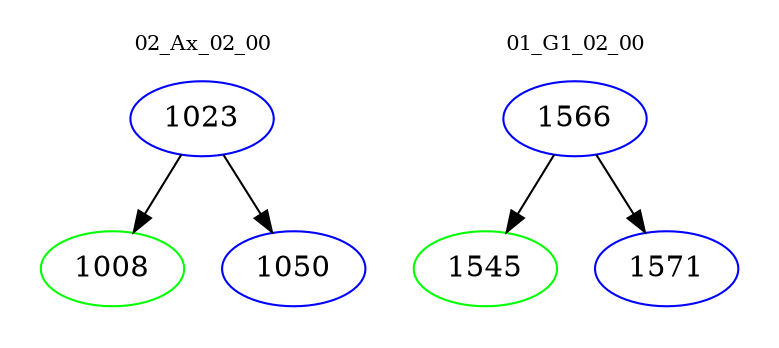 digraph{
subgraph cluster_0 {
color = white
label = "02_Ax_02_00";
fontsize=10;
T0_1023 [label="1023", color="blue"]
T0_1023 -> T0_1008 [color="black"]
T0_1008 [label="1008", color="green"]
T0_1023 -> T0_1050 [color="black"]
T0_1050 [label="1050", color="blue"]
}
subgraph cluster_1 {
color = white
label = "01_G1_02_00";
fontsize=10;
T1_1566 [label="1566", color="blue"]
T1_1566 -> T1_1545 [color="black"]
T1_1545 [label="1545", color="green"]
T1_1566 -> T1_1571 [color="black"]
T1_1571 [label="1571", color="blue"]
}
}
